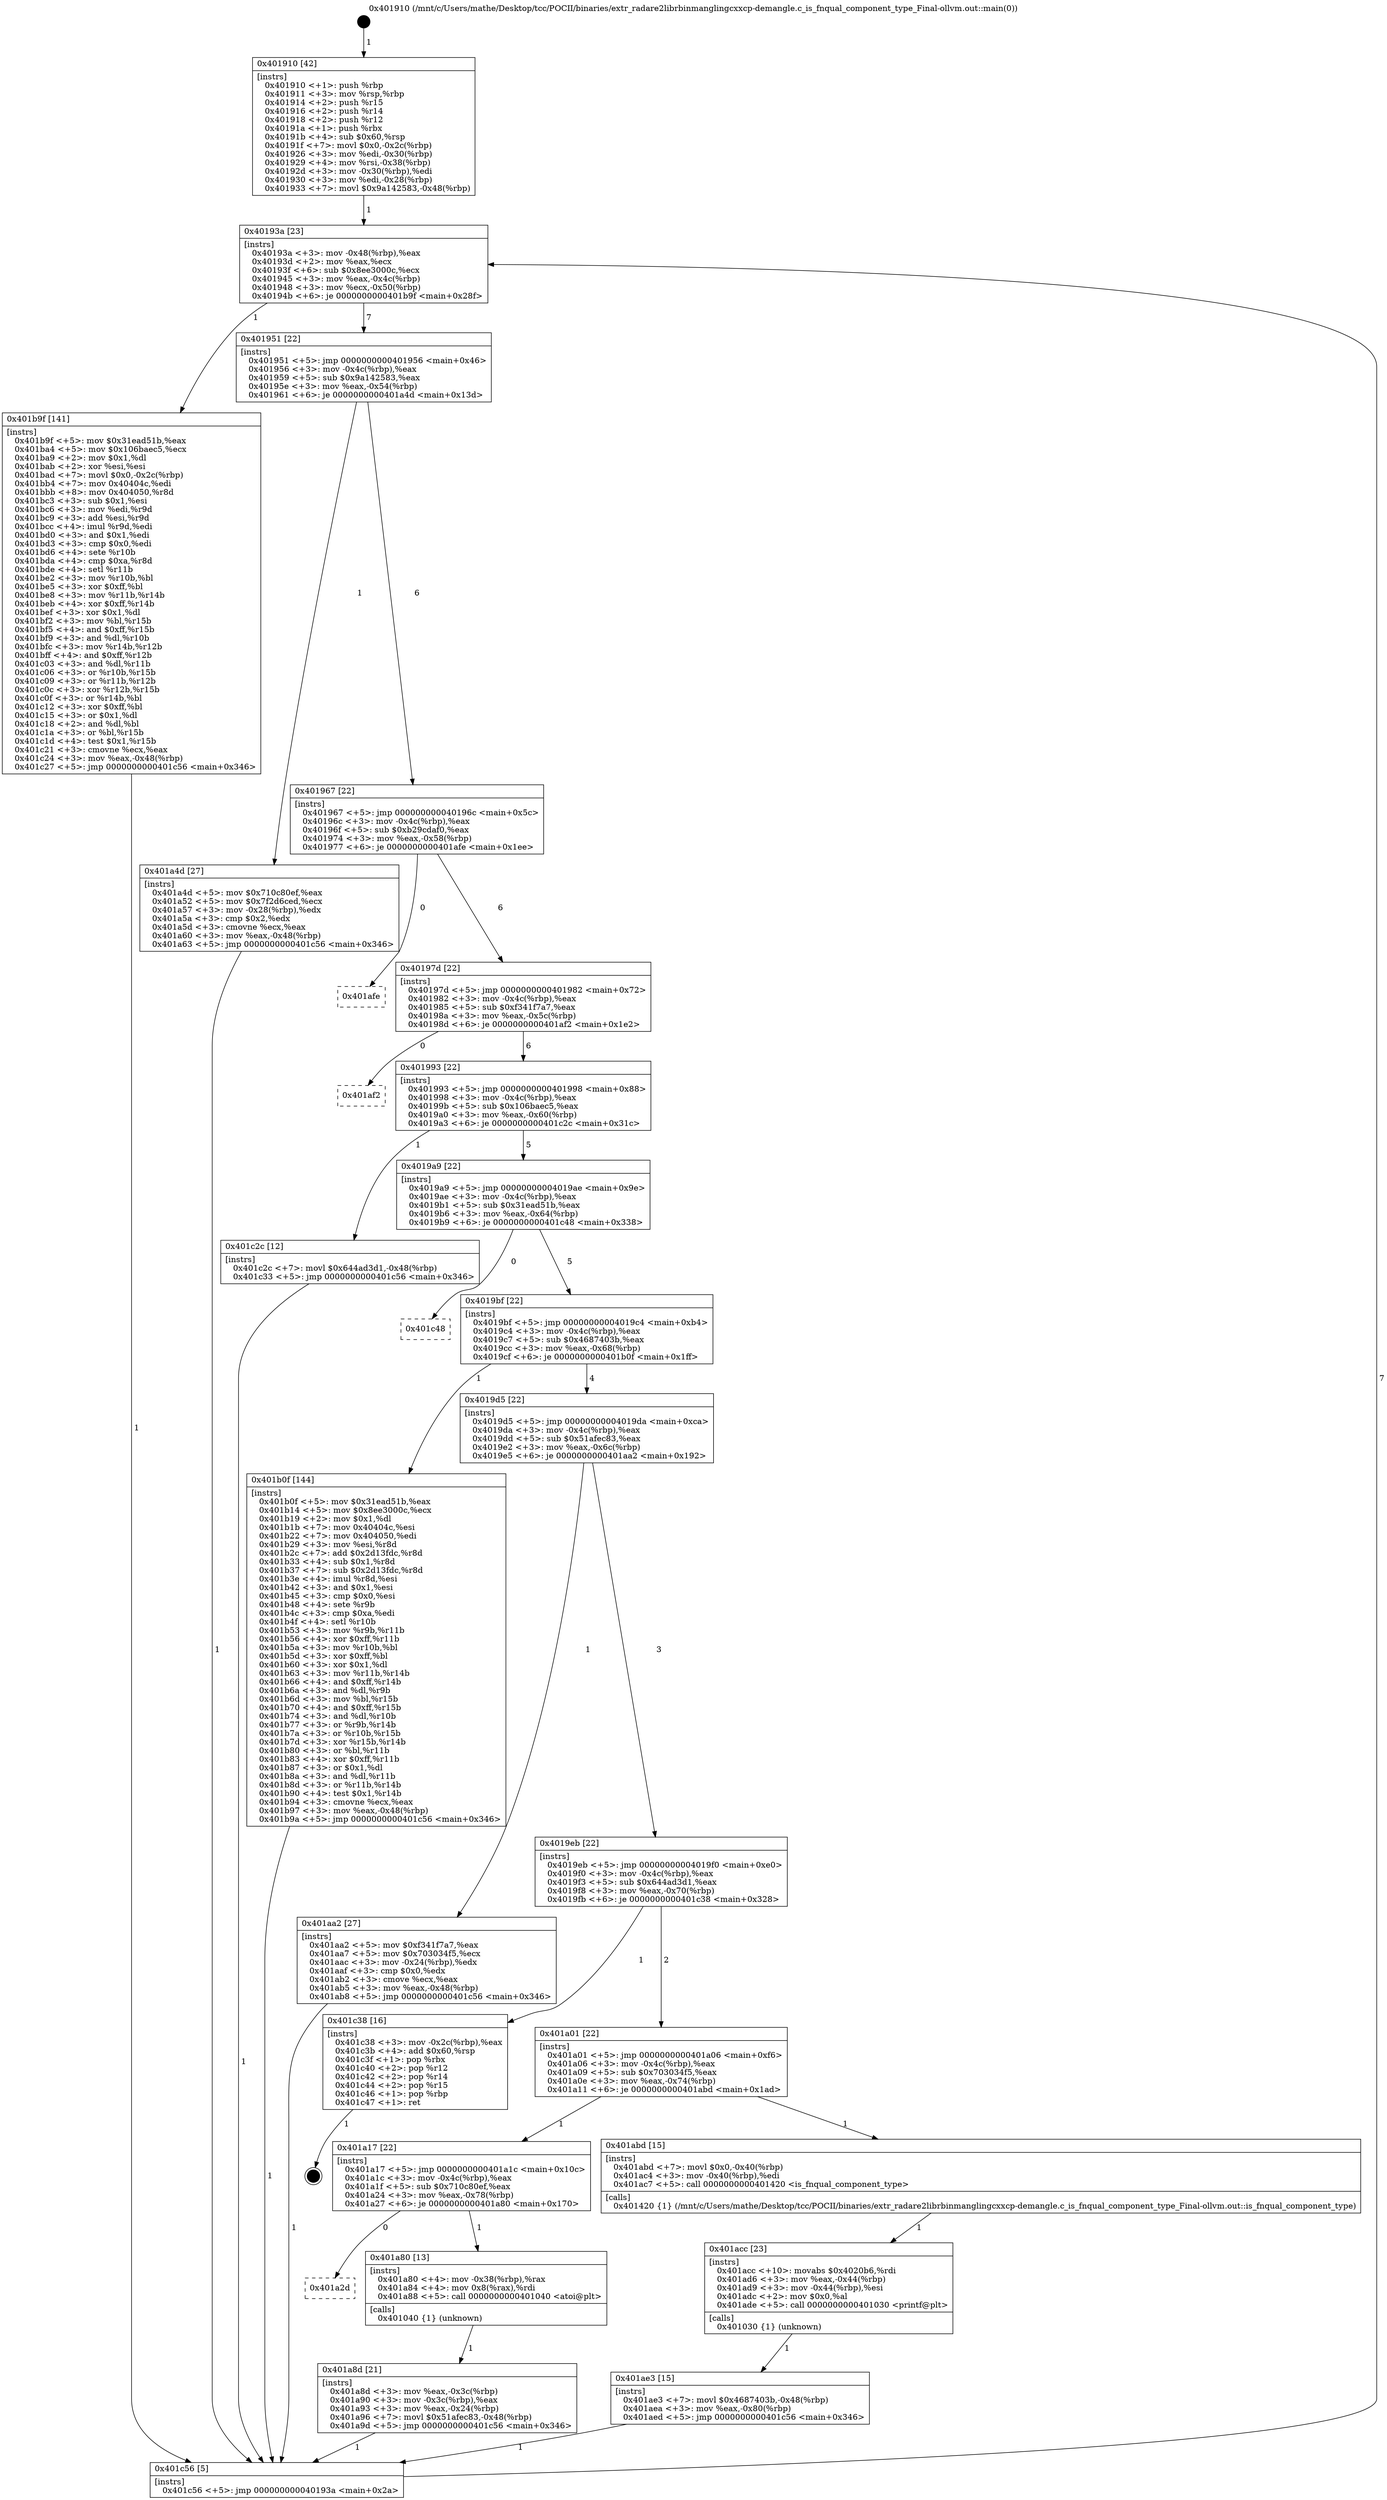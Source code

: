 digraph "0x401910" {
  label = "0x401910 (/mnt/c/Users/mathe/Desktop/tcc/POCII/binaries/extr_radare2librbinmanglingcxxcp-demangle.c_is_fnqual_component_type_Final-ollvm.out::main(0))"
  labelloc = "t"
  node[shape=record]

  Entry [label="",width=0.3,height=0.3,shape=circle,fillcolor=black,style=filled]
  "0x40193a" [label="{
     0x40193a [23]\l
     | [instrs]\l
     &nbsp;&nbsp;0x40193a \<+3\>: mov -0x48(%rbp),%eax\l
     &nbsp;&nbsp;0x40193d \<+2\>: mov %eax,%ecx\l
     &nbsp;&nbsp;0x40193f \<+6\>: sub $0x8ee3000c,%ecx\l
     &nbsp;&nbsp;0x401945 \<+3\>: mov %eax,-0x4c(%rbp)\l
     &nbsp;&nbsp;0x401948 \<+3\>: mov %ecx,-0x50(%rbp)\l
     &nbsp;&nbsp;0x40194b \<+6\>: je 0000000000401b9f \<main+0x28f\>\l
  }"]
  "0x401b9f" [label="{
     0x401b9f [141]\l
     | [instrs]\l
     &nbsp;&nbsp;0x401b9f \<+5\>: mov $0x31ead51b,%eax\l
     &nbsp;&nbsp;0x401ba4 \<+5\>: mov $0x106baec5,%ecx\l
     &nbsp;&nbsp;0x401ba9 \<+2\>: mov $0x1,%dl\l
     &nbsp;&nbsp;0x401bab \<+2\>: xor %esi,%esi\l
     &nbsp;&nbsp;0x401bad \<+7\>: movl $0x0,-0x2c(%rbp)\l
     &nbsp;&nbsp;0x401bb4 \<+7\>: mov 0x40404c,%edi\l
     &nbsp;&nbsp;0x401bbb \<+8\>: mov 0x404050,%r8d\l
     &nbsp;&nbsp;0x401bc3 \<+3\>: sub $0x1,%esi\l
     &nbsp;&nbsp;0x401bc6 \<+3\>: mov %edi,%r9d\l
     &nbsp;&nbsp;0x401bc9 \<+3\>: add %esi,%r9d\l
     &nbsp;&nbsp;0x401bcc \<+4\>: imul %r9d,%edi\l
     &nbsp;&nbsp;0x401bd0 \<+3\>: and $0x1,%edi\l
     &nbsp;&nbsp;0x401bd3 \<+3\>: cmp $0x0,%edi\l
     &nbsp;&nbsp;0x401bd6 \<+4\>: sete %r10b\l
     &nbsp;&nbsp;0x401bda \<+4\>: cmp $0xa,%r8d\l
     &nbsp;&nbsp;0x401bde \<+4\>: setl %r11b\l
     &nbsp;&nbsp;0x401be2 \<+3\>: mov %r10b,%bl\l
     &nbsp;&nbsp;0x401be5 \<+3\>: xor $0xff,%bl\l
     &nbsp;&nbsp;0x401be8 \<+3\>: mov %r11b,%r14b\l
     &nbsp;&nbsp;0x401beb \<+4\>: xor $0xff,%r14b\l
     &nbsp;&nbsp;0x401bef \<+3\>: xor $0x1,%dl\l
     &nbsp;&nbsp;0x401bf2 \<+3\>: mov %bl,%r15b\l
     &nbsp;&nbsp;0x401bf5 \<+4\>: and $0xff,%r15b\l
     &nbsp;&nbsp;0x401bf9 \<+3\>: and %dl,%r10b\l
     &nbsp;&nbsp;0x401bfc \<+3\>: mov %r14b,%r12b\l
     &nbsp;&nbsp;0x401bff \<+4\>: and $0xff,%r12b\l
     &nbsp;&nbsp;0x401c03 \<+3\>: and %dl,%r11b\l
     &nbsp;&nbsp;0x401c06 \<+3\>: or %r10b,%r15b\l
     &nbsp;&nbsp;0x401c09 \<+3\>: or %r11b,%r12b\l
     &nbsp;&nbsp;0x401c0c \<+3\>: xor %r12b,%r15b\l
     &nbsp;&nbsp;0x401c0f \<+3\>: or %r14b,%bl\l
     &nbsp;&nbsp;0x401c12 \<+3\>: xor $0xff,%bl\l
     &nbsp;&nbsp;0x401c15 \<+3\>: or $0x1,%dl\l
     &nbsp;&nbsp;0x401c18 \<+2\>: and %dl,%bl\l
     &nbsp;&nbsp;0x401c1a \<+3\>: or %bl,%r15b\l
     &nbsp;&nbsp;0x401c1d \<+4\>: test $0x1,%r15b\l
     &nbsp;&nbsp;0x401c21 \<+3\>: cmovne %ecx,%eax\l
     &nbsp;&nbsp;0x401c24 \<+3\>: mov %eax,-0x48(%rbp)\l
     &nbsp;&nbsp;0x401c27 \<+5\>: jmp 0000000000401c56 \<main+0x346\>\l
  }"]
  "0x401951" [label="{
     0x401951 [22]\l
     | [instrs]\l
     &nbsp;&nbsp;0x401951 \<+5\>: jmp 0000000000401956 \<main+0x46\>\l
     &nbsp;&nbsp;0x401956 \<+3\>: mov -0x4c(%rbp),%eax\l
     &nbsp;&nbsp;0x401959 \<+5\>: sub $0x9a142583,%eax\l
     &nbsp;&nbsp;0x40195e \<+3\>: mov %eax,-0x54(%rbp)\l
     &nbsp;&nbsp;0x401961 \<+6\>: je 0000000000401a4d \<main+0x13d\>\l
  }"]
  Exit [label="",width=0.3,height=0.3,shape=circle,fillcolor=black,style=filled,peripheries=2]
  "0x401a4d" [label="{
     0x401a4d [27]\l
     | [instrs]\l
     &nbsp;&nbsp;0x401a4d \<+5\>: mov $0x710c80ef,%eax\l
     &nbsp;&nbsp;0x401a52 \<+5\>: mov $0x7f2d6ced,%ecx\l
     &nbsp;&nbsp;0x401a57 \<+3\>: mov -0x28(%rbp),%edx\l
     &nbsp;&nbsp;0x401a5a \<+3\>: cmp $0x2,%edx\l
     &nbsp;&nbsp;0x401a5d \<+3\>: cmovne %ecx,%eax\l
     &nbsp;&nbsp;0x401a60 \<+3\>: mov %eax,-0x48(%rbp)\l
     &nbsp;&nbsp;0x401a63 \<+5\>: jmp 0000000000401c56 \<main+0x346\>\l
  }"]
  "0x401967" [label="{
     0x401967 [22]\l
     | [instrs]\l
     &nbsp;&nbsp;0x401967 \<+5\>: jmp 000000000040196c \<main+0x5c\>\l
     &nbsp;&nbsp;0x40196c \<+3\>: mov -0x4c(%rbp),%eax\l
     &nbsp;&nbsp;0x40196f \<+5\>: sub $0xb29cdaf0,%eax\l
     &nbsp;&nbsp;0x401974 \<+3\>: mov %eax,-0x58(%rbp)\l
     &nbsp;&nbsp;0x401977 \<+6\>: je 0000000000401afe \<main+0x1ee\>\l
  }"]
  "0x401c56" [label="{
     0x401c56 [5]\l
     | [instrs]\l
     &nbsp;&nbsp;0x401c56 \<+5\>: jmp 000000000040193a \<main+0x2a\>\l
  }"]
  "0x401910" [label="{
     0x401910 [42]\l
     | [instrs]\l
     &nbsp;&nbsp;0x401910 \<+1\>: push %rbp\l
     &nbsp;&nbsp;0x401911 \<+3\>: mov %rsp,%rbp\l
     &nbsp;&nbsp;0x401914 \<+2\>: push %r15\l
     &nbsp;&nbsp;0x401916 \<+2\>: push %r14\l
     &nbsp;&nbsp;0x401918 \<+2\>: push %r12\l
     &nbsp;&nbsp;0x40191a \<+1\>: push %rbx\l
     &nbsp;&nbsp;0x40191b \<+4\>: sub $0x60,%rsp\l
     &nbsp;&nbsp;0x40191f \<+7\>: movl $0x0,-0x2c(%rbp)\l
     &nbsp;&nbsp;0x401926 \<+3\>: mov %edi,-0x30(%rbp)\l
     &nbsp;&nbsp;0x401929 \<+4\>: mov %rsi,-0x38(%rbp)\l
     &nbsp;&nbsp;0x40192d \<+3\>: mov -0x30(%rbp),%edi\l
     &nbsp;&nbsp;0x401930 \<+3\>: mov %edi,-0x28(%rbp)\l
     &nbsp;&nbsp;0x401933 \<+7\>: movl $0x9a142583,-0x48(%rbp)\l
  }"]
  "0x401ae3" [label="{
     0x401ae3 [15]\l
     | [instrs]\l
     &nbsp;&nbsp;0x401ae3 \<+7\>: movl $0x4687403b,-0x48(%rbp)\l
     &nbsp;&nbsp;0x401aea \<+3\>: mov %eax,-0x80(%rbp)\l
     &nbsp;&nbsp;0x401aed \<+5\>: jmp 0000000000401c56 \<main+0x346\>\l
  }"]
  "0x401afe" [label="{
     0x401afe\l
  }", style=dashed]
  "0x40197d" [label="{
     0x40197d [22]\l
     | [instrs]\l
     &nbsp;&nbsp;0x40197d \<+5\>: jmp 0000000000401982 \<main+0x72\>\l
     &nbsp;&nbsp;0x401982 \<+3\>: mov -0x4c(%rbp),%eax\l
     &nbsp;&nbsp;0x401985 \<+5\>: sub $0xf341f7a7,%eax\l
     &nbsp;&nbsp;0x40198a \<+3\>: mov %eax,-0x5c(%rbp)\l
     &nbsp;&nbsp;0x40198d \<+6\>: je 0000000000401af2 \<main+0x1e2\>\l
  }"]
  "0x401acc" [label="{
     0x401acc [23]\l
     | [instrs]\l
     &nbsp;&nbsp;0x401acc \<+10\>: movabs $0x4020b6,%rdi\l
     &nbsp;&nbsp;0x401ad6 \<+3\>: mov %eax,-0x44(%rbp)\l
     &nbsp;&nbsp;0x401ad9 \<+3\>: mov -0x44(%rbp),%esi\l
     &nbsp;&nbsp;0x401adc \<+2\>: mov $0x0,%al\l
     &nbsp;&nbsp;0x401ade \<+5\>: call 0000000000401030 \<printf@plt\>\l
     | [calls]\l
     &nbsp;&nbsp;0x401030 \{1\} (unknown)\l
  }"]
  "0x401af2" [label="{
     0x401af2\l
  }", style=dashed]
  "0x401993" [label="{
     0x401993 [22]\l
     | [instrs]\l
     &nbsp;&nbsp;0x401993 \<+5\>: jmp 0000000000401998 \<main+0x88\>\l
     &nbsp;&nbsp;0x401998 \<+3\>: mov -0x4c(%rbp),%eax\l
     &nbsp;&nbsp;0x40199b \<+5\>: sub $0x106baec5,%eax\l
     &nbsp;&nbsp;0x4019a0 \<+3\>: mov %eax,-0x60(%rbp)\l
     &nbsp;&nbsp;0x4019a3 \<+6\>: je 0000000000401c2c \<main+0x31c\>\l
  }"]
  "0x401a8d" [label="{
     0x401a8d [21]\l
     | [instrs]\l
     &nbsp;&nbsp;0x401a8d \<+3\>: mov %eax,-0x3c(%rbp)\l
     &nbsp;&nbsp;0x401a90 \<+3\>: mov -0x3c(%rbp),%eax\l
     &nbsp;&nbsp;0x401a93 \<+3\>: mov %eax,-0x24(%rbp)\l
     &nbsp;&nbsp;0x401a96 \<+7\>: movl $0x51afec83,-0x48(%rbp)\l
     &nbsp;&nbsp;0x401a9d \<+5\>: jmp 0000000000401c56 \<main+0x346\>\l
  }"]
  "0x401c2c" [label="{
     0x401c2c [12]\l
     | [instrs]\l
     &nbsp;&nbsp;0x401c2c \<+7\>: movl $0x644ad3d1,-0x48(%rbp)\l
     &nbsp;&nbsp;0x401c33 \<+5\>: jmp 0000000000401c56 \<main+0x346\>\l
  }"]
  "0x4019a9" [label="{
     0x4019a9 [22]\l
     | [instrs]\l
     &nbsp;&nbsp;0x4019a9 \<+5\>: jmp 00000000004019ae \<main+0x9e\>\l
     &nbsp;&nbsp;0x4019ae \<+3\>: mov -0x4c(%rbp),%eax\l
     &nbsp;&nbsp;0x4019b1 \<+5\>: sub $0x31ead51b,%eax\l
     &nbsp;&nbsp;0x4019b6 \<+3\>: mov %eax,-0x64(%rbp)\l
     &nbsp;&nbsp;0x4019b9 \<+6\>: je 0000000000401c48 \<main+0x338\>\l
  }"]
  "0x401a2d" [label="{
     0x401a2d\l
  }", style=dashed]
  "0x401c48" [label="{
     0x401c48\l
  }", style=dashed]
  "0x4019bf" [label="{
     0x4019bf [22]\l
     | [instrs]\l
     &nbsp;&nbsp;0x4019bf \<+5\>: jmp 00000000004019c4 \<main+0xb4\>\l
     &nbsp;&nbsp;0x4019c4 \<+3\>: mov -0x4c(%rbp),%eax\l
     &nbsp;&nbsp;0x4019c7 \<+5\>: sub $0x4687403b,%eax\l
     &nbsp;&nbsp;0x4019cc \<+3\>: mov %eax,-0x68(%rbp)\l
     &nbsp;&nbsp;0x4019cf \<+6\>: je 0000000000401b0f \<main+0x1ff\>\l
  }"]
  "0x401a80" [label="{
     0x401a80 [13]\l
     | [instrs]\l
     &nbsp;&nbsp;0x401a80 \<+4\>: mov -0x38(%rbp),%rax\l
     &nbsp;&nbsp;0x401a84 \<+4\>: mov 0x8(%rax),%rdi\l
     &nbsp;&nbsp;0x401a88 \<+5\>: call 0000000000401040 \<atoi@plt\>\l
     | [calls]\l
     &nbsp;&nbsp;0x401040 \{1\} (unknown)\l
  }"]
  "0x401b0f" [label="{
     0x401b0f [144]\l
     | [instrs]\l
     &nbsp;&nbsp;0x401b0f \<+5\>: mov $0x31ead51b,%eax\l
     &nbsp;&nbsp;0x401b14 \<+5\>: mov $0x8ee3000c,%ecx\l
     &nbsp;&nbsp;0x401b19 \<+2\>: mov $0x1,%dl\l
     &nbsp;&nbsp;0x401b1b \<+7\>: mov 0x40404c,%esi\l
     &nbsp;&nbsp;0x401b22 \<+7\>: mov 0x404050,%edi\l
     &nbsp;&nbsp;0x401b29 \<+3\>: mov %esi,%r8d\l
     &nbsp;&nbsp;0x401b2c \<+7\>: add $0x2d13fdc,%r8d\l
     &nbsp;&nbsp;0x401b33 \<+4\>: sub $0x1,%r8d\l
     &nbsp;&nbsp;0x401b37 \<+7\>: sub $0x2d13fdc,%r8d\l
     &nbsp;&nbsp;0x401b3e \<+4\>: imul %r8d,%esi\l
     &nbsp;&nbsp;0x401b42 \<+3\>: and $0x1,%esi\l
     &nbsp;&nbsp;0x401b45 \<+3\>: cmp $0x0,%esi\l
     &nbsp;&nbsp;0x401b48 \<+4\>: sete %r9b\l
     &nbsp;&nbsp;0x401b4c \<+3\>: cmp $0xa,%edi\l
     &nbsp;&nbsp;0x401b4f \<+4\>: setl %r10b\l
     &nbsp;&nbsp;0x401b53 \<+3\>: mov %r9b,%r11b\l
     &nbsp;&nbsp;0x401b56 \<+4\>: xor $0xff,%r11b\l
     &nbsp;&nbsp;0x401b5a \<+3\>: mov %r10b,%bl\l
     &nbsp;&nbsp;0x401b5d \<+3\>: xor $0xff,%bl\l
     &nbsp;&nbsp;0x401b60 \<+3\>: xor $0x1,%dl\l
     &nbsp;&nbsp;0x401b63 \<+3\>: mov %r11b,%r14b\l
     &nbsp;&nbsp;0x401b66 \<+4\>: and $0xff,%r14b\l
     &nbsp;&nbsp;0x401b6a \<+3\>: and %dl,%r9b\l
     &nbsp;&nbsp;0x401b6d \<+3\>: mov %bl,%r15b\l
     &nbsp;&nbsp;0x401b70 \<+4\>: and $0xff,%r15b\l
     &nbsp;&nbsp;0x401b74 \<+3\>: and %dl,%r10b\l
     &nbsp;&nbsp;0x401b77 \<+3\>: or %r9b,%r14b\l
     &nbsp;&nbsp;0x401b7a \<+3\>: or %r10b,%r15b\l
     &nbsp;&nbsp;0x401b7d \<+3\>: xor %r15b,%r14b\l
     &nbsp;&nbsp;0x401b80 \<+3\>: or %bl,%r11b\l
     &nbsp;&nbsp;0x401b83 \<+4\>: xor $0xff,%r11b\l
     &nbsp;&nbsp;0x401b87 \<+3\>: or $0x1,%dl\l
     &nbsp;&nbsp;0x401b8a \<+3\>: and %dl,%r11b\l
     &nbsp;&nbsp;0x401b8d \<+3\>: or %r11b,%r14b\l
     &nbsp;&nbsp;0x401b90 \<+4\>: test $0x1,%r14b\l
     &nbsp;&nbsp;0x401b94 \<+3\>: cmovne %ecx,%eax\l
     &nbsp;&nbsp;0x401b97 \<+3\>: mov %eax,-0x48(%rbp)\l
     &nbsp;&nbsp;0x401b9a \<+5\>: jmp 0000000000401c56 \<main+0x346\>\l
  }"]
  "0x4019d5" [label="{
     0x4019d5 [22]\l
     | [instrs]\l
     &nbsp;&nbsp;0x4019d5 \<+5\>: jmp 00000000004019da \<main+0xca\>\l
     &nbsp;&nbsp;0x4019da \<+3\>: mov -0x4c(%rbp),%eax\l
     &nbsp;&nbsp;0x4019dd \<+5\>: sub $0x51afec83,%eax\l
     &nbsp;&nbsp;0x4019e2 \<+3\>: mov %eax,-0x6c(%rbp)\l
     &nbsp;&nbsp;0x4019e5 \<+6\>: je 0000000000401aa2 \<main+0x192\>\l
  }"]
  "0x401a17" [label="{
     0x401a17 [22]\l
     | [instrs]\l
     &nbsp;&nbsp;0x401a17 \<+5\>: jmp 0000000000401a1c \<main+0x10c\>\l
     &nbsp;&nbsp;0x401a1c \<+3\>: mov -0x4c(%rbp),%eax\l
     &nbsp;&nbsp;0x401a1f \<+5\>: sub $0x710c80ef,%eax\l
     &nbsp;&nbsp;0x401a24 \<+3\>: mov %eax,-0x78(%rbp)\l
     &nbsp;&nbsp;0x401a27 \<+6\>: je 0000000000401a80 \<main+0x170\>\l
  }"]
  "0x401aa2" [label="{
     0x401aa2 [27]\l
     | [instrs]\l
     &nbsp;&nbsp;0x401aa2 \<+5\>: mov $0xf341f7a7,%eax\l
     &nbsp;&nbsp;0x401aa7 \<+5\>: mov $0x703034f5,%ecx\l
     &nbsp;&nbsp;0x401aac \<+3\>: mov -0x24(%rbp),%edx\l
     &nbsp;&nbsp;0x401aaf \<+3\>: cmp $0x0,%edx\l
     &nbsp;&nbsp;0x401ab2 \<+3\>: cmove %ecx,%eax\l
     &nbsp;&nbsp;0x401ab5 \<+3\>: mov %eax,-0x48(%rbp)\l
     &nbsp;&nbsp;0x401ab8 \<+5\>: jmp 0000000000401c56 \<main+0x346\>\l
  }"]
  "0x4019eb" [label="{
     0x4019eb [22]\l
     | [instrs]\l
     &nbsp;&nbsp;0x4019eb \<+5\>: jmp 00000000004019f0 \<main+0xe0\>\l
     &nbsp;&nbsp;0x4019f0 \<+3\>: mov -0x4c(%rbp),%eax\l
     &nbsp;&nbsp;0x4019f3 \<+5\>: sub $0x644ad3d1,%eax\l
     &nbsp;&nbsp;0x4019f8 \<+3\>: mov %eax,-0x70(%rbp)\l
     &nbsp;&nbsp;0x4019fb \<+6\>: je 0000000000401c38 \<main+0x328\>\l
  }"]
  "0x401abd" [label="{
     0x401abd [15]\l
     | [instrs]\l
     &nbsp;&nbsp;0x401abd \<+7\>: movl $0x0,-0x40(%rbp)\l
     &nbsp;&nbsp;0x401ac4 \<+3\>: mov -0x40(%rbp),%edi\l
     &nbsp;&nbsp;0x401ac7 \<+5\>: call 0000000000401420 \<is_fnqual_component_type\>\l
     | [calls]\l
     &nbsp;&nbsp;0x401420 \{1\} (/mnt/c/Users/mathe/Desktop/tcc/POCII/binaries/extr_radare2librbinmanglingcxxcp-demangle.c_is_fnqual_component_type_Final-ollvm.out::is_fnqual_component_type)\l
  }"]
  "0x401c38" [label="{
     0x401c38 [16]\l
     | [instrs]\l
     &nbsp;&nbsp;0x401c38 \<+3\>: mov -0x2c(%rbp),%eax\l
     &nbsp;&nbsp;0x401c3b \<+4\>: add $0x60,%rsp\l
     &nbsp;&nbsp;0x401c3f \<+1\>: pop %rbx\l
     &nbsp;&nbsp;0x401c40 \<+2\>: pop %r12\l
     &nbsp;&nbsp;0x401c42 \<+2\>: pop %r14\l
     &nbsp;&nbsp;0x401c44 \<+2\>: pop %r15\l
     &nbsp;&nbsp;0x401c46 \<+1\>: pop %rbp\l
     &nbsp;&nbsp;0x401c47 \<+1\>: ret\l
  }"]
  "0x401a01" [label="{
     0x401a01 [22]\l
     | [instrs]\l
     &nbsp;&nbsp;0x401a01 \<+5\>: jmp 0000000000401a06 \<main+0xf6\>\l
     &nbsp;&nbsp;0x401a06 \<+3\>: mov -0x4c(%rbp),%eax\l
     &nbsp;&nbsp;0x401a09 \<+5\>: sub $0x703034f5,%eax\l
     &nbsp;&nbsp;0x401a0e \<+3\>: mov %eax,-0x74(%rbp)\l
     &nbsp;&nbsp;0x401a11 \<+6\>: je 0000000000401abd \<main+0x1ad\>\l
  }"]
  Entry -> "0x401910" [label=" 1"]
  "0x40193a" -> "0x401b9f" [label=" 1"]
  "0x40193a" -> "0x401951" [label=" 7"]
  "0x401c38" -> Exit [label=" 1"]
  "0x401951" -> "0x401a4d" [label=" 1"]
  "0x401951" -> "0x401967" [label=" 6"]
  "0x401a4d" -> "0x401c56" [label=" 1"]
  "0x401910" -> "0x40193a" [label=" 1"]
  "0x401c56" -> "0x40193a" [label=" 7"]
  "0x401c2c" -> "0x401c56" [label=" 1"]
  "0x401967" -> "0x401afe" [label=" 0"]
  "0x401967" -> "0x40197d" [label=" 6"]
  "0x401b9f" -> "0x401c56" [label=" 1"]
  "0x40197d" -> "0x401af2" [label=" 0"]
  "0x40197d" -> "0x401993" [label=" 6"]
  "0x401b0f" -> "0x401c56" [label=" 1"]
  "0x401993" -> "0x401c2c" [label=" 1"]
  "0x401993" -> "0x4019a9" [label=" 5"]
  "0x401ae3" -> "0x401c56" [label=" 1"]
  "0x4019a9" -> "0x401c48" [label=" 0"]
  "0x4019a9" -> "0x4019bf" [label=" 5"]
  "0x401acc" -> "0x401ae3" [label=" 1"]
  "0x4019bf" -> "0x401b0f" [label=" 1"]
  "0x4019bf" -> "0x4019d5" [label=" 4"]
  "0x401abd" -> "0x401acc" [label=" 1"]
  "0x4019d5" -> "0x401aa2" [label=" 1"]
  "0x4019d5" -> "0x4019eb" [label=" 3"]
  "0x401a8d" -> "0x401c56" [label=" 1"]
  "0x4019eb" -> "0x401c38" [label=" 1"]
  "0x4019eb" -> "0x401a01" [label=" 2"]
  "0x401a80" -> "0x401a8d" [label=" 1"]
  "0x401a01" -> "0x401abd" [label=" 1"]
  "0x401a01" -> "0x401a17" [label=" 1"]
  "0x401aa2" -> "0x401c56" [label=" 1"]
  "0x401a17" -> "0x401a80" [label=" 1"]
  "0x401a17" -> "0x401a2d" [label=" 0"]
}
